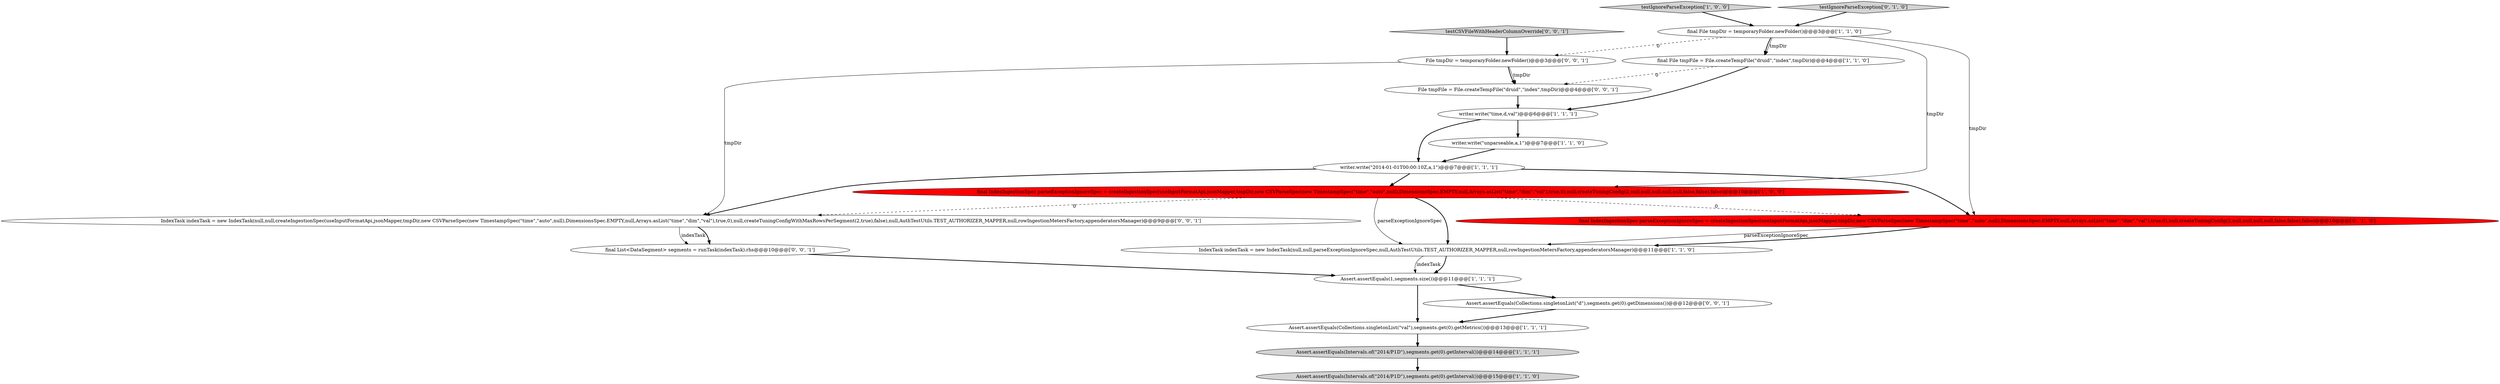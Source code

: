 digraph {
0 [style = filled, label = "Assert.assertEquals(Collections.singletonList(\"val\"),segments.get(0).getMetrics())@@@13@@@['1', '1', '1']", fillcolor = white, shape = ellipse image = "AAA0AAABBB1BBB"];
7 [style = filled, label = "testIgnoreParseException['1', '0', '0']", fillcolor = lightgray, shape = diamond image = "AAA0AAABBB1BBB"];
9 [style = filled, label = "IndexTask indexTask = new IndexTask(null,null,parseExceptionIgnoreSpec,null,AuthTestUtils.TEST_AUTHORIZER_MAPPER,null,rowIngestionMetersFactory,appenderatorsManager)@@@11@@@['1', '1', '0']", fillcolor = white, shape = ellipse image = "AAA0AAABBB1BBB"];
10 [style = filled, label = "writer.write(\"unparseable,a,1\")@@@7@@@['1', '1', '0']", fillcolor = white, shape = ellipse image = "AAA0AAABBB1BBB"];
5 [style = filled, label = "writer.write(\"time,d,val\")@@@6@@@['1', '1', '1']", fillcolor = white, shape = ellipse image = "AAA0AAABBB1BBB"];
16 [style = filled, label = "Assert.assertEquals(Collections.singletonList(\"d\"),segments.get(0).getDimensions())@@@12@@@['0', '0', '1']", fillcolor = white, shape = ellipse image = "AAA0AAABBB3BBB"];
13 [style = filled, label = "final IndexIngestionSpec parseExceptionIgnoreSpec = createIngestionSpec(useInputFormatApi,jsonMapper,tmpDir,new CSVParseSpec(new TimestampSpec(\"time\",\"auto\",null),DimensionsSpec.EMPTY,null,Arrays.asList(\"time\",\"dim\",\"val\"),true,0),null,createTuningConfig(2,null,null,null,null,false,false),false)@@@10@@@['0', '1', '0']", fillcolor = red, shape = ellipse image = "AAA1AAABBB2BBB"];
14 [style = filled, label = "IndexTask indexTask = new IndexTask(null,null,createIngestionSpec(useInputFormatApi,jsonMapper,tmpDir,new CSVParseSpec(new TimestampSpec(\"time\",\"auto\",null),DimensionsSpec.EMPTY,null,Arrays.asList(\"time\",\"dim\",\"val\"),true,0),null,createTuningConfigWithMaxRowsPerSegment(2,true),false),null,AuthTestUtils.TEST_AUTHORIZER_MAPPER,null,rowIngestionMetersFactory,appenderatorsManager)@@@9@@@['0', '0', '1']", fillcolor = white, shape = ellipse image = "AAA0AAABBB3BBB"];
17 [style = filled, label = "File tmpFile = File.createTempFile(\"druid\",\"index\",tmpDir)@@@4@@@['0', '0', '1']", fillcolor = white, shape = ellipse image = "AAA0AAABBB3BBB"];
18 [style = filled, label = "final List<DataSegment> segments = runTask(indexTask).rhs@@@10@@@['0', '0', '1']", fillcolor = white, shape = ellipse image = "AAA0AAABBB3BBB"];
3 [style = filled, label = "final File tmpDir = temporaryFolder.newFolder()@@@3@@@['1', '1', '0']", fillcolor = white, shape = ellipse image = "AAA0AAABBB1BBB"];
1 [style = filled, label = "final File tmpFile = File.createTempFile(\"druid\",\"index\",tmpDir)@@@4@@@['1', '1', '0']", fillcolor = white, shape = ellipse image = "AAA0AAABBB1BBB"];
12 [style = filled, label = "testIgnoreParseException['0', '1', '0']", fillcolor = lightgray, shape = diamond image = "AAA0AAABBB2BBB"];
8 [style = filled, label = "writer.write(\"2014-01-01T00:00:10Z,a,1\")@@@7@@@['1', '1', '1']", fillcolor = white, shape = ellipse image = "AAA0AAABBB1BBB"];
6 [style = filled, label = "final IndexIngestionSpec parseExceptionIgnoreSpec = createIngestionSpec(useInputFormatApi,jsonMapper,tmpDir,new CSVParseSpec(new TimestampSpec(\"time\",\"auto\",null),DimensionsSpec.EMPTY,null,Arrays.asList(\"time\",\"dim\",\"val\"),true,0),null,createTuningConfig(2,null,null,null,null,null,false,false),false)@@@10@@@['1', '0', '0']", fillcolor = red, shape = ellipse image = "AAA1AAABBB1BBB"];
15 [style = filled, label = "File tmpDir = temporaryFolder.newFolder()@@@3@@@['0', '0', '1']", fillcolor = white, shape = ellipse image = "AAA0AAABBB3BBB"];
19 [style = filled, label = "testCSVFileWithHeaderColumnOverride['0', '0', '1']", fillcolor = lightgray, shape = diamond image = "AAA0AAABBB3BBB"];
2 [style = filled, label = "Assert.assertEquals(Intervals.of(\"2014/P1D\"),segments.get(0).getInterval())@@@15@@@['1', '1', '0']", fillcolor = lightgray, shape = ellipse image = "AAA0AAABBB1BBB"];
4 [style = filled, label = "Assert.assertEquals(Intervals.of(\"2014/P1D\"),segments.get(0).getInterval())@@@14@@@['1', '1', '1']", fillcolor = lightgray, shape = ellipse image = "AAA0AAABBB1BBB"];
11 [style = filled, label = "Assert.assertEquals(1,segments.size())@@@11@@@['1', '1', '1']", fillcolor = white, shape = ellipse image = "AAA0AAABBB1BBB"];
1->5 [style = bold, label=""];
11->16 [style = bold, label=""];
5->10 [style = bold, label=""];
5->8 [style = bold, label=""];
17->5 [style = bold, label=""];
16->0 [style = bold, label=""];
3->1 [style = solid, label="tmpDir"];
3->6 [style = solid, label="tmpDir"];
9->11 [style = bold, label=""];
15->14 [style = solid, label="tmpDir"];
3->1 [style = bold, label=""];
14->18 [style = solid, label="indexTask"];
18->11 [style = bold, label=""];
13->9 [style = solid, label="parseExceptionIgnoreSpec"];
8->14 [style = bold, label=""];
8->6 [style = bold, label=""];
15->17 [style = solid, label="tmpDir"];
4->2 [style = bold, label=""];
6->14 [style = dashed, label="0"];
3->13 [style = solid, label="tmpDir"];
7->3 [style = bold, label=""];
15->17 [style = bold, label=""];
11->0 [style = bold, label=""];
1->17 [style = dashed, label="0"];
6->13 [style = dashed, label="0"];
10->8 [style = bold, label=""];
0->4 [style = bold, label=""];
6->9 [style = solid, label="parseExceptionIgnoreSpec"];
9->11 [style = solid, label="indexTask"];
3->15 [style = dashed, label="0"];
14->18 [style = bold, label=""];
12->3 [style = bold, label=""];
13->9 [style = bold, label=""];
6->9 [style = bold, label=""];
19->15 [style = bold, label=""];
8->13 [style = bold, label=""];
}
